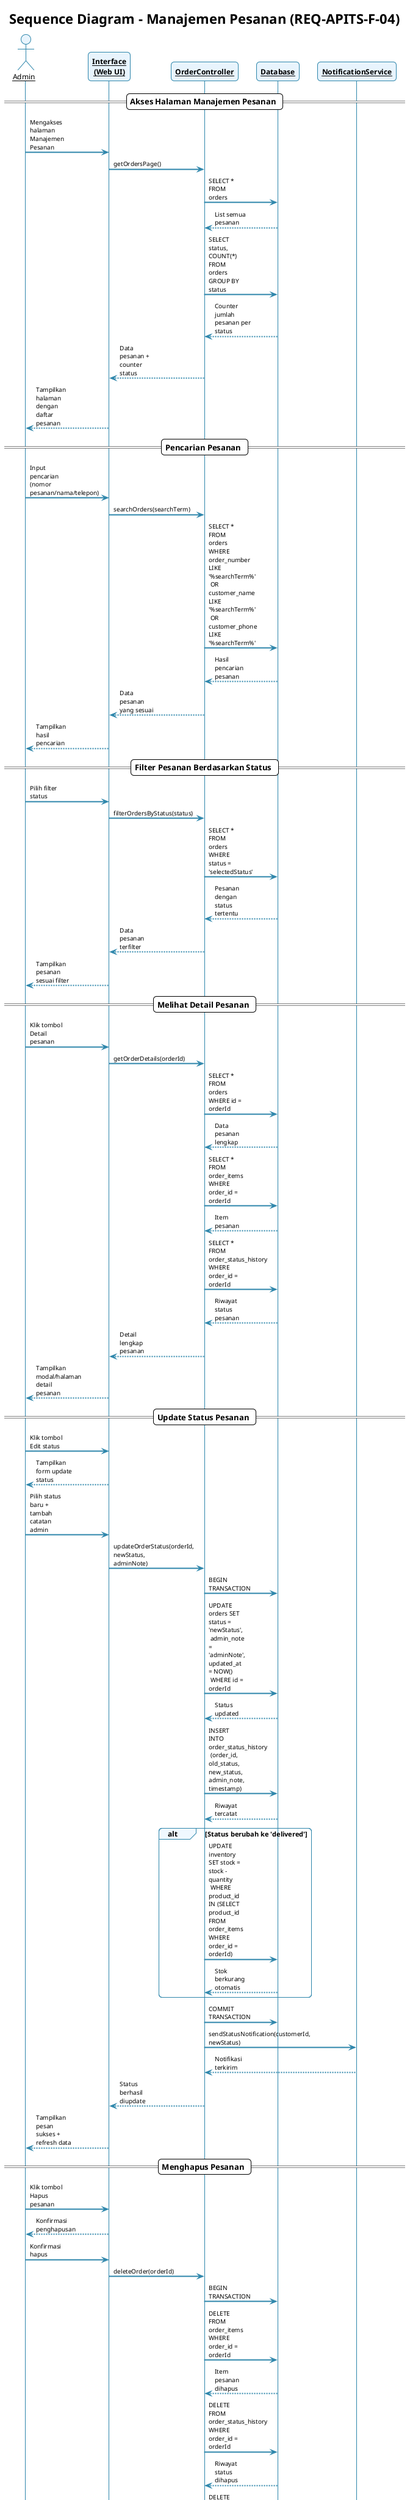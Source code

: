 @startuml Sequence_Diagram_Manajemen_Pesanan
!theme plain

' Styling parameters
skinparam backgroundColor #FFFFFF
skinparam sequenceArrowThickness 2
skinparam roundCorner 10
skinparam maxMessageSize 60
skinparam sequenceParticipant underline

skinparam participant {
    BackgroundColor #E8F4FD
    BorderColor #2E86AB
    FontName Arial
    FontSize 12
    FontStyle bold
}

skinparam sequence {
    ArrowColor #2E86AB
    ActorBorderColor #2E86AB
    LifeLineBorderColor #2E86AB
    LifeLineBackgroundColor #F0F8FF
    ParticipantBorderColor #2E86AB
    ParticipantBackgroundColor #E8F4FD
    ParticipantFontName Arial
    ParticipantFontSize 12
    ParticipantFontColor #000000
    ActorBackgroundColor #E8F4FD
    ActorFontColor #000000
    ActorFontSize 12
    ActorFontName Arial
    ArrowFontName Arial
    ArrowFontSize 10
    ArrowFontColor #000000
    GroupBackgroundColor #F0F8FF
    GroupBorderColor #2E86AB
    GroupHeaderFontSize 12
    GroupHeaderFontStyle bold
}

skinparam note {
    BackgroundColor #FFFACD
    BorderColor #DAA520
    FontSize 10
}

title **Sequence Diagram - Manajemen Pesanan (REQ-APITS-F-04)**

actor Admin
participant "Interface\n(Web UI)" as Interface
participant "OrderController" as Controller
participant "Database" as DB
participant "NotificationService" as Notification

== Akses Halaman Manajemen Pesanan ==
Admin -> Interface: Mengakses halaman Manajemen Pesanan
Interface -> Controller: getOrdersPage()
Controller -> DB: SELECT * FROM orders
DB --> Controller: List semua pesanan
Controller -> DB: SELECT status, COUNT(*) FROM orders GROUP BY status
DB --> Controller: Counter jumlah pesanan per status
Controller --> Interface: Data pesanan + counter status
Interface --> Admin: Tampilkan halaman dengan daftar pesanan

== Pencarian Pesanan ==
Admin -> Interface: Input pencarian (nomor pesanan/nama/telepon)
Interface -> Controller: searchOrders(searchTerm)
Controller -> DB: SELECT * FROM orders WHERE order_number LIKE '%searchTerm%' \n OR customer_name LIKE '%searchTerm%' \n OR customer_phone LIKE '%searchTerm%'
DB --> Controller: Hasil pencarian pesanan
Controller --> Interface: Data pesanan yang sesuai
Interface --> Admin: Tampilkan hasil pencarian

== Filter Pesanan Berdasarkan Status ==
Admin -> Interface: Pilih filter status
Interface -> Controller: filterOrdersByStatus(status)
Controller -> DB: SELECT * FROM orders WHERE status = 'selectedStatus'
DB --> Controller: Pesanan dengan status tertentu
Controller --> Interface: Data pesanan terfilter
Interface --> Admin: Tampilkan pesanan sesuai filter

== Melihat Detail Pesanan ==
Admin -> Interface: Klik tombol Detail pesanan
Interface -> Controller: getOrderDetails(orderId)
Controller -> DB: SELECT * FROM orders WHERE id = orderId
DB --> Controller: Data pesanan lengkap
Controller -> DB: SELECT * FROM order_items WHERE order_id = orderId
DB --> Controller: Item pesanan
Controller -> DB: SELECT * FROM order_status_history WHERE order_id = orderId
DB --> Controller: Riwayat status pesanan
Controller --> Interface: Detail lengkap pesanan
Interface --> Admin: Tampilkan modal/halaman detail pesanan

== Update Status Pesanan ==
Admin -> Interface: Klik tombol Edit status
Interface --> Admin: Tampilkan form update status
Admin -> Interface: Pilih status baru + tambah catatan admin
Interface -> Controller: updateOrderStatus(orderId, newStatus, adminNote)

Controller -> DB: BEGIN TRANSACTION
Controller -> DB: UPDATE orders SET status = 'newStatus', \n admin_note = 'adminNote', updated_at = NOW() \n WHERE id = orderId
DB --> Controller: Status updated

Controller -> DB: INSERT INTO order_status_history \n (order_id, old_status, new_status, admin_note, timestamp)
DB --> Controller: Riwayat tercatat

alt Status berubah ke 'delivered'
    Controller -> DB: UPDATE inventory SET stock = stock - quantity \n WHERE product_id IN (SELECT product_id FROM order_items WHERE order_id = orderId)
    DB --> Controller: Stok berkurang otomatis
end

Controller -> DB: COMMIT TRANSACTION
Controller -> Notification: sendStatusNotification(customerId, newStatus)
Notification --> Controller: Notifikasi terkirim

Controller --> Interface: Status berhasil diupdate
Interface --> Admin: Tampilkan pesan sukses + refresh data

== Menghapus Pesanan ==
Admin -> Interface: Klik tombol Hapus pesanan
Interface --> Admin: Konfirmasi penghapusan
Admin -> Interface: Konfirmasi hapus
Interface -> Controller: deleteOrder(orderId)
Controller -> DB: BEGIN TRANSACTION
Controller -> DB: DELETE FROM order_items WHERE order_id = orderId
DB --> Controller: Item pesanan dihapus
Controller -> DB: DELETE FROM order_status_history WHERE order_id = orderId
DB --> Controller: Riwayat status dihapus
Controller -> DB: DELETE FROM orders WHERE id = orderId
DB --> Controller: Pesanan dihapus
Controller -> DB: COMMIT TRANSACTION
Controller --> Interface: Pesanan berhasil dihapus
Interface --> Admin: Tampilkan pesan sukses + refresh halaman

note over Admin, DB
**Kondisi Akhir:**
Admin berhasil mengelola pesanan pelanggan
dan status pesanan terupdate sesuai alur bisnis
end note

@enduml